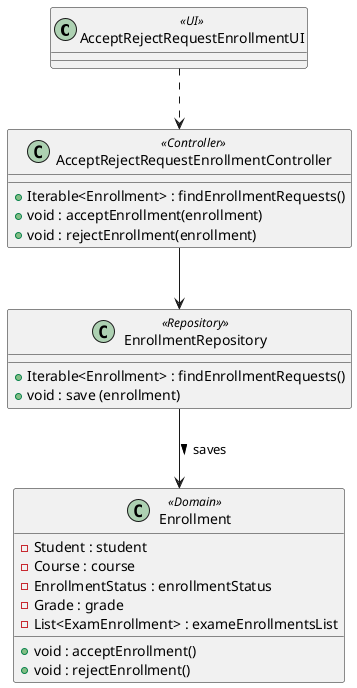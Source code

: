 @startuml

class AcceptRejectRequestEnrollmentUI <<UI>> {
}

class AcceptRejectRequestEnrollmentController <<Controller>> {
    + Iterable<Enrollment> : findEnrollmentRequests()
    + void : acceptEnrollment(enrollment)
    + void : rejectEnrollment(enrollment)
}

class Enrollment <<Domain>> {
    - Student : student
    - Course : course
    - EnrollmentStatus : enrollmentStatus
    - Grade : grade
    - List<ExamEnrollment> : exameEnrollmentsList
    + void : acceptEnrollment()
    + void : rejectEnrollment()
}

class EnrollmentRepository <<Repository>> {
    + Iterable<Enrollment> : findEnrollmentRequests()
    + void : save (enrollment)
}

AcceptRejectRequestEnrollmentUI ..> AcceptRejectRequestEnrollmentController
AcceptRejectRequestEnrollmentController --> EnrollmentRepository
EnrollmentRepository --> Enrollment : saves >


@enduml